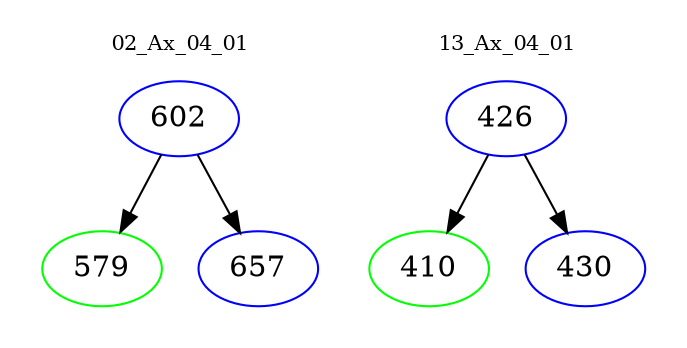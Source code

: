 digraph{
subgraph cluster_0 {
color = white
label = "02_Ax_04_01";
fontsize=10;
T0_602 [label="602", color="blue"]
T0_602 -> T0_579 [color="black"]
T0_579 [label="579", color="green"]
T0_602 -> T0_657 [color="black"]
T0_657 [label="657", color="blue"]
}
subgraph cluster_1 {
color = white
label = "13_Ax_04_01";
fontsize=10;
T1_426 [label="426", color="blue"]
T1_426 -> T1_410 [color="black"]
T1_410 [label="410", color="green"]
T1_426 -> T1_430 [color="black"]
T1_430 [label="430", color="blue"]
}
}
